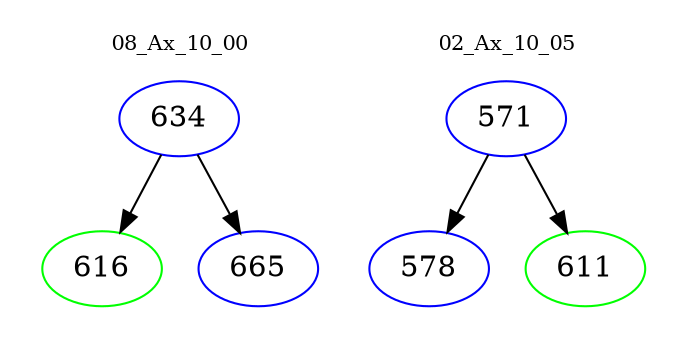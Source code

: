 digraph{
subgraph cluster_0 {
color = white
label = "08_Ax_10_00";
fontsize=10;
T0_634 [label="634", color="blue"]
T0_634 -> T0_616 [color="black"]
T0_616 [label="616", color="green"]
T0_634 -> T0_665 [color="black"]
T0_665 [label="665", color="blue"]
}
subgraph cluster_1 {
color = white
label = "02_Ax_10_05";
fontsize=10;
T1_571 [label="571", color="blue"]
T1_571 -> T1_578 [color="black"]
T1_578 [label="578", color="blue"]
T1_571 -> T1_611 [color="black"]
T1_611 [label="611", color="green"]
}
}
